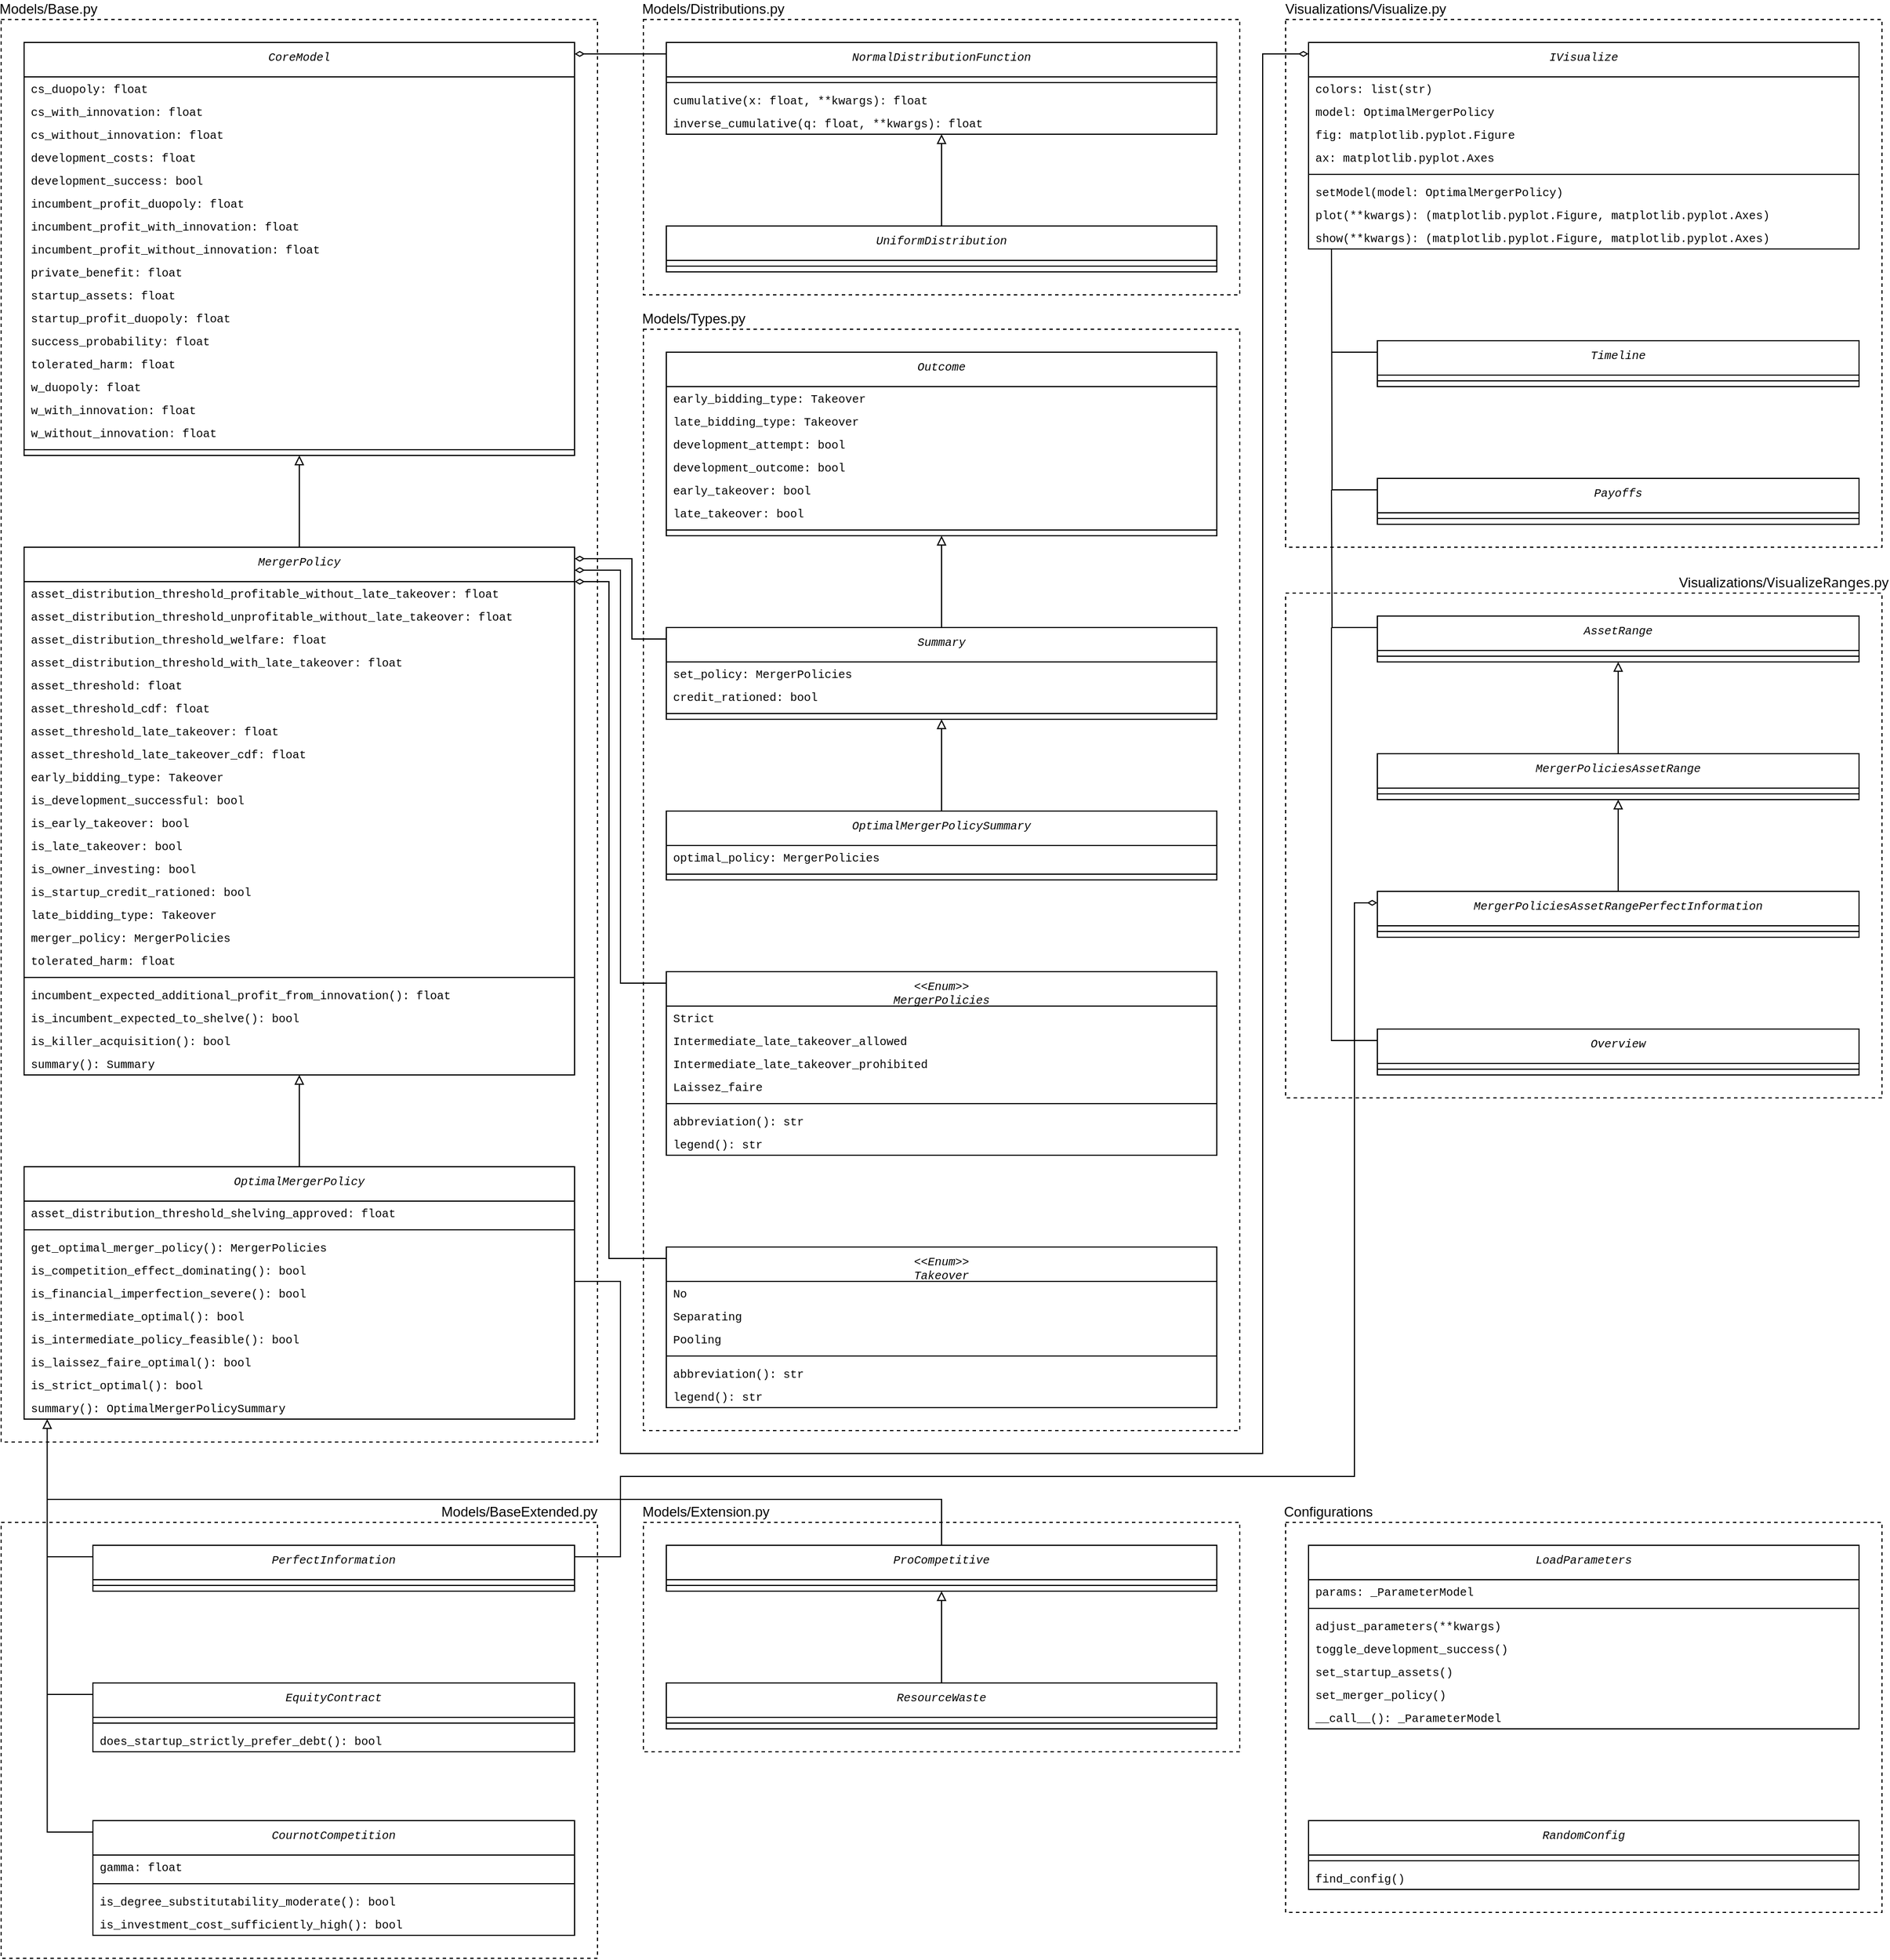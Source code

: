 <mxfile version="19.0.3" type="device"><diagram id="C5RBs43oDa-KdzZeNtuy" name="Page-1"><mxGraphModel dx="199" dy="120" grid="1" gridSize="10" guides="1" tooltips="1" connect="1" arrows="1" fold="1" page="1" pageScale="1" pageWidth="827" pageHeight="1169" math="0" shadow="0"><root><mxCell id="WIyWlLk6GJQsqaUBKTNV-0"/><mxCell id="WIyWlLk6GJQsqaUBKTNV-1" parent="WIyWlLk6GJQsqaUBKTNV-0"/><mxCell id="98" value="Models/BaseExtended.py" style="rounded=0;whiteSpace=wrap;html=1;fillColor=none;dashed=1;labelPosition=left;verticalLabelPosition=top;align=right;verticalAlign=bottom;spacingLeft=0;spacingRight=-522;" parent="WIyWlLk6GJQsqaUBKTNV-1" vertex="1"><mxGeometry x="60" y="1410" width="520" height="380" as="geometry"/></mxCell><mxCell id="99" value="Models/Types.py" style="rounded=0;whiteSpace=wrap;html=1;fillColor=none;dashed=1;labelPosition=left;verticalLabelPosition=top;align=right;verticalAlign=bottom;spacingLeft=0;spacingRight=-91;" parent="WIyWlLk6GJQsqaUBKTNV-1" vertex="1"><mxGeometry x="620" y="370" width="520" height="960" as="geometry"/></mxCell><mxCell id="T2H4FNFeN9SNzQCAsRRk-147" value="&lt;span style=&quot;text-align: right;&quot;&gt;Visualizations/&lt;/span&gt;&lt;span style=&quot;background-color: rgb(255, 255, 255); color: rgb(8, 8, 8); font-family: &amp;quot;Segoe UI&amp;quot;;&quot;&gt;VisualizeRanges&lt;/span&gt;.py" style="rounded=0;whiteSpace=wrap;html=1;fillColor=none;dashed=1;labelPosition=right;verticalLabelPosition=top;align=left;verticalAlign=bottom;spacingLeft=-179;spacingRight=0;" parent="WIyWlLk6GJQsqaUBKTNV-1" vertex="1"><mxGeometry x="1180" y="600" width="520" height="440" as="geometry"/></mxCell><mxCell id="100" value="Visualizations/Visualize.py" style="rounded=0;whiteSpace=wrap;html=1;fillColor=none;dashed=1;labelPosition=left;verticalLabelPosition=top;align=right;verticalAlign=bottom;spacingLeft=0;spacingRight=-142;" parent="WIyWlLk6GJQsqaUBKTNV-1" vertex="1"><mxGeometry x="1180" y="100" width="520" height="460" as="geometry"/></mxCell><mxCell id="T2H4FNFeN9SNzQCAsRRk-172" value="Models/Distributions.py" style="rounded=0;whiteSpace=wrap;html=1;fillColor=none;dashed=1;labelPosition=left;verticalLabelPosition=top;align=right;verticalAlign=bottom;spacingLeft=0;spacingRight=-125;" parent="WIyWlLk6GJQsqaUBKTNV-1" vertex="1"><mxGeometry x="620" y="100" width="520" height="240" as="geometry"/></mxCell><mxCell id="97" value="Models/Base.py" style="rounded=0;whiteSpace=wrap;html=1;fillColor=none;dashed=1;labelPosition=left;verticalLabelPosition=top;align=right;verticalAlign=bottom;spacingLeft=0;spacingRight=-86;" parent="WIyWlLk6GJQsqaUBKTNV-1" vertex="1"><mxGeometry x="60" y="100" width="520" height="1240" as="geometry"/></mxCell><mxCell id="zkfFHV4jXpPFQw0GAbJ--0" value="CoreModel" style="swimlane;fontStyle=2;align=center;verticalAlign=top;childLayout=stackLayout;horizontal=1;startSize=30;horizontalStack=0;resizeParent=1;resizeLast=0;collapsible=1;marginBottom=0;rounded=0;shadow=0;strokeWidth=1;fontFamily=Courier New;fontSize=10;" parent="WIyWlLk6GJQsqaUBKTNV-1" vertex="1"><mxGeometry x="80" y="120" width="480" height="360" as="geometry"><mxRectangle x="230" y="140" width="160" height="26" as="alternateBounds"/></mxGeometry></mxCell><mxCell id="2sFI9Li3K3q5MDXTztL8-12" value="cs_duopoly: float" style="text;align=left;verticalAlign=middle;spacingLeft=4;spacingRight=4;overflow=hidden;rotatable=0;points=[[0,0.5],[1,0.5]];portConstraint=eastwest;rounded=0;shadow=0;html=0;fontFamily=Courier New;fontSize=10;" parent="zkfFHV4jXpPFQw0GAbJ--0" vertex="1"><mxGeometry y="30" width="480" height="20" as="geometry"/></mxCell><mxCell id="2sFI9Li3K3q5MDXTztL8-2" value="cs_with_innovation: float" style="text;align=left;verticalAlign=middle;spacingLeft=4;spacingRight=4;overflow=hidden;rotatable=0;points=[[0,0.5],[1,0.5]];portConstraint=eastwest;rounded=0;shadow=0;html=0;fontFamily=Courier New;fontSize=10;" parent="zkfFHV4jXpPFQw0GAbJ--0" vertex="1"><mxGeometry y="50" width="480" height="20" as="geometry"/></mxCell><mxCell id="2sFI9Li3K3q5MDXTztL8-9" value="cs_without_innovation: float" style="text;align=left;verticalAlign=middle;spacingLeft=4;spacingRight=4;overflow=hidden;rotatable=0;points=[[0,0.5],[1,0.5]];portConstraint=eastwest;rounded=0;shadow=0;html=0;fontFamily=Courier New;fontSize=10;" parent="zkfFHV4jXpPFQw0GAbJ--0" vertex="1"><mxGeometry y="70" width="480" height="20" as="geometry"/></mxCell><mxCell id="zkfFHV4jXpPFQw0GAbJ--2" value="development_costs: float" style="text;align=left;verticalAlign=middle;spacingLeft=4;spacingRight=4;overflow=hidden;rotatable=0;points=[[0,0.5],[1,0.5]];portConstraint=eastwest;rounded=0;shadow=0;html=0;fontFamily=Courier New;fontSize=10;" parent="zkfFHV4jXpPFQw0GAbJ--0" vertex="1"><mxGeometry y="90" width="480" height="20" as="geometry"/></mxCell><mxCell id="2sFI9Li3K3q5MDXTztL8-6" value="development_success: bool" style="text;align=left;verticalAlign=middle;spacingLeft=4;spacingRight=4;overflow=hidden;rotatable=0;points=[[0,0.5],[1,0.5]];portConstraint=eastwest;rounded=0;shadow=0;html=0;fontFamily=Courier New;fontSize=10;" parent="zkfFHV4jXpPFQw0GAbJ--0" vertex="1"><mxGeometry y="110" width="480" height="20" as="geometry"/></mxCell><mxCell id="2sFI9Li3K3q5MDXTztL8-11" value="incumbent_profit_duopoly: float" style="text;align=left;verticalAlign=middle;spacingLeft=4;spacingRight=4;overflow=hidden;rotatable=0;points=[[0,0.5],[1,0.5]];portConstraint=eastwest;rounded=0;shadow=0;html=0;fontFamily=Courier New;fontSize=10;" parent="zkfFHV4jXpPFQw0GAbJ--0" vertex="1"><mxGeometry y="130" width="480" height="20" as="geometry"/></mxCell><mxCell id="2sFI9Li3K3q5MDXTztL8-3" value="incumbent_profit_with_innovation: float" style="text;align=left;verticalAlign=middle;spacingLeft=4;spacingRight=4;overflow=hidden;rotatable=0;points=[[0,0.5],[1,0.5]];portConstraint=eastwest;rounded=0;shadow=0;html=0;fontFamily=Courier New;fontSize=10;" parent="zkfFHV4jXpPFQw0GAbJ--0" vertex="1"><mxGeometry y="150" width="480" height="20" as="geometry"/></mxCell><mxCell id="2sFI9Li3K3q5MDXTztL8-8" value="incumbent_profit_without_innovation: float" style="text;align=left;verticalAlign=middle;spacingLeft=4;spacingRight=4;overflow=hidden;rotatable=0;points=[[0,0.5],[1,0.5]];portConstraint=eastwest;rounded=0;shadow=0;html=0;fontFamily=Courier New;fontSize=10;" parent="zkfFHV4jXpPFQw0GAbJ--0" vertex="1"><mxGeometry y="170" width="480" height="20" as="geometry"/></mxCell><mxCell id="2sFI9Li3K3q5MDXTztL8-4" value="private_benefit: float" style="text;align=left;verticalAlign=middle;spacingLeft=4;spacingRight=4;overflow=hidden;rotatable=0;points=[[0,0.5],[1,0.5]];portConstraint=eastwest;rounded=0;shadow=0;html=0;fontFamily=Courier New;fontSize=10;" parent="zkfFHV4jXpPFQw0GAbJ--0" vertex="1"><mxGeometry y="190" width="480" height="20" as="geometry"/></mxCell><mxCell id="zkfFHV4jXpPFQw0GAbJ--3" value="startup_assets: float" style="text;align=left;verticalAlign=middle;spacingLeft=4;spacingRight=4;overflow=hidden;rotatable=0;points=[[0,0.5],[1,0.5]];portConstraint=eastwest;rounded=0;shadow=0;html=0;fontFamily=Courier New;fontSize=10;" parent="zkfFHV4jXpPFQw0GAbJ--0" vertex="1"><mxGeometry y="210" width="480" height="20" as="geometry"/></mxCell><mxCell id="2sFI9Li3K3q5MDXTztL8-14" value="startup_profit_duopoly: float" style="text;align=left;verticalAlign=middle;spacingLeft=4;spacingRight=4;overflow=hidden;rotatable=0;points=[[0,0.5],[1,0.5]];portConstraint=eastwest;rounded=0;shadow=0;html=0;fontFamily=Courier New;fontSize=10;" parent="zkfFHV4jXpPFQw0GAbJ--0" vertex="1"><mxGeometry y="230" width="480" height="20" as="geometry"/></mxCell><mxCell id="2sFI9Li3K3q5MDXTztL8-7" value="success_probability: float" style="text;align=left;verticalAlign=middle;spacingLeft=4;spacingRight=4;overflow=hidden;rotatable=0;points=[[0,0.5],[1,0.5]];portConstraint=eastwest;rounded=0;shadow=0;html=0;fontFamily=Courier New;fontSize=10;" parent="zkfFHV4jXpPFQw0GAbJ--0" vertex="1"><mxGeometry y="250" width="480" height="20" as="geometry"/></mxCell><mxCell id="zkfFHV4jXpPFQw0GAbJ--1" value="tolerated_harm: float" style="text;align=left;verticalAlign=middle;spacingLeft=4;spacingRight=4;overflow=hidden;rotatable=0;points=[[0,0.5],[1,0.5]];portConstraint=eastwest;fontFamily=Courier New;fontSize=10;" parent="zkfFHV4jXpPFQw0GAbJ--0" vertex="1"><mxGeometry y="270" width="480" height="20" as="geometry"/></mxCell><mxCell id="2sFI9Li3K3q5MDXTztL8-13" value="w_duopoly: float" style="text;align=left;verticalAlign=middle;spacingLeft=4;spacingRight=4;overflow=hidden;rotatable=0;points=[[0,0.5],[1,0.5]];portConstraint=eastwest;rounded=0;shadow=0;html=0;fontFamily=Courier New;fontSize=10;" parent="zkfFHV4jXpPFQw0GAbJ--0" vertex="1"><mxGeometry y="290" width="480" height="20" as="geometry"/></mxCell><mxCell id="2sFI9Li3K3q5MDXTztL8-1" value="w_with_innovation: float" style="text;align=left;verticalAlign=middle;spacingLeft=4;spacingRight=4;overflow=hidden;rotatable=0;points=[[0,0.5],[1,0.5]];portConstraint=eastwest;rounded=0;shadow=0;html=0;fontFamily=Courier New;fontSize=10;" parent="zkfFHV4jXpPFQw0GAbJ--0" vertex="1"><mxGeometry y="310" width="480" height="20" as="geometry"/></mxCell><mxCell id="2sFI9Li3K3q5MDXTztL8-10" value="w_without_innovation: float" style="text;align=left;verticalAlign=middle;spacingLeft=4;spacingRight=4;overflow=hidden;rotatable=0;points=[[0,0.5],[1,0.5]];portConstraint=eastwest;rounded=0;shadow=0;html=0;fontFamily=Courier New;fontSize=10;" parent="zkfFHV4jXpPFQw0GAbJ--0" vertex="1"><mxGeometry y="330" width="480" height="20" as="geometry"/></mxCell><mxCell id="zkfFHV4jXpPFQw0GAbJ--4" value="" style="line;html=1;strokeWidth=1;align=left;verticalAlign=middle;spacingTop=-1;spacingLeft=3;spacingRight=3;rotatable=0;labelPosition=right;points=[];portConstraint=eastwest;fontFamily=Courier New;fontSize=10;" parent="zkfFHV4jXpPFQw0GAbJ--0" vertex="1"><mxGeometry y="350" width="480" height="10" as="geometry"/></mxCell><mxCell id="2sFI9Li3K3q5MDXTztL8-33" style="edgeStyle=orthogonalEdgeStyle;rounded=0;orthogonalLoop=1;jettySize=auto;html=1;exitX=0.5;exitY=0;exitDx=0;exitDy=0;entryX=0.5;entryY=1;entryDx=0;entryDy=0;endArrow=block;endFill=0;fontFamily=Courier New;fontSize=10;" parent="WIyWlLk6GJQsqaUBKTNV-1" source="2sFI9Li3K3q5MDXTztL8-15" target="zkfFHV4jXpPFQw0GAbJ--0" edge="1"><mxGeometry relative="1" as="geometry"/></mxCell><mxCell id="2sFI9Li3K3q5MDXTztL8-15" value="MergerPolicy" style="swimlane;fontStyle=2;align=center;verticalAlign=top;childLayout=stackLayout;horizontal=1;startSize=30;horizontalStack=0;resizeParent=1;resizeLast=0;collapsible=1;marginBottom=0;rounded=0;shadow=0;strokeWidth=1;fontFamily=Courier New;fontSize=10;" parent="WIyWlLk6GJQsqaUBKTNV-1" vertex="1"><mxGeometry x="80" y="560" width="480" height="460" as="geometry"><mxRectangle x="230" y="140" width="160" height="26" as="alternateBounds"/></mxGeometry></mxCell><mxCell id="2sFI9Li3K3q5MDXTztL8-16" value="asset_distribution_threshold_profitable_without_late_takeover: float" style="text;align=left;verticalAlign=middle;spacingLeft=4;spacingRight=4;overflow=hidden;rotatable=0;points=[[0,0.5],[1,0.5]];portConstraint=eastwest;rounded=0;shadow=0;html=0;fontFamily=Courier New;fontSize=10;" parent="2sFI9Li3K3q5MDXTztL8-15" vertex="1"><mxGeometry y="30" width="480" height="20" as="geometry"/></mxCell><mxCell id="2sFI9Li3K3q5MDXTztL8-17" value="asset_distribution_threshold_unprofitable_without_late_takeover: float" style="text;align=left;verticalAlign=middle;spacingLeft=4;spacingRight=4;overflow=hidden;rotatable=0;points=[[0,0.5],[1,0.5]];portConstraint=eastwest;rounded=0;shadow=0;html=0;fontFamily=Courier New;fontSize=10;" parent="2sFI9Li3K3q5MDXTztL8-15" vertex="1"><mxGeometry y="50" width="480" height="20" as="geometry"/></mxCell><mxCell id="2sFI9Li3K3q5MDXTztL8-18" value="asset_distribution_threshold_welfare: float" style="text;align=left;verticalAlign=middle;spacingLeft=4;spacingRight=4;overflow=hidden;rotatable=0;points=[[0,0.5],[1,0.5]];portConstraint=eastwest;rounded=0;shadow=0;html=0;fontFamily=Courier New;fontSize=10;" parent="2sFI9Li3K3q5MDXTztL8-15" vertex="1"><mxGeometry y="70" width="480" height="20" as="geometry"/></mxCell><mxCell id="2sFI9Li3K3q5MDXTztL8-19" value="asset_distribution_threshold_with_late_takeover: float" style="text;align=left;verticalAlign=middle;spacingLeft=4;spacingRight=4;overflow=hidden;rotatable=0;points=[[0,0.5],[1,0.5]];portConstraint=eastwest;rounded=0;shadow=0;html=0;fontFamily=Courier New;fontSize=10;" parent="2sFI9Li3K3q5MDXTztL8-15" vertex="1"><mxGeometry y="90" width="480" height="20" as="geometry"/></mxCell><mxCell id="2sFI9Li3K3q5MDXTztL8-20" value="asset_threshold: float" style="text;align=left;verticalAlign=middle;spacingLeft=4;spacingRight=4;overflow=hidden;rotatable=0;points=[[0,0.5],[1,0.5]];portConstraint=eastwest;rounded=0;shadow=0;html=0;fontFamily=Courier New;fontSize=10;" parent="2sFI9Li3K3q5MDXTztL8-15" vertex="1"><mxGeometry y="110" width="480" height="20" as="geometry"/></mxCell><mxCell id="2sFI9Li3K3q5MDXTztL8-21" value="asset_threshold_cdf: float" style="text;align=left;verticalAlign=middle;spacingLeft=4;spacingRight=4;overflow=hidden;rotatable=0;points=[[0,0.5],[1,0.5]];portConstraint=eastwest;rounded=0;shadow=0;html=0;fontFamily=Courier New;fontSize=10;" parent="2sFI9Li3K3q5MDXTztL8-15" vertex="1"><mxGeometry y="130" width="480" height="20" as="geometry"/></mxCell><mxCell id="2sFI9Li3K3q5MDXTztL8-22" value="asset_threshold_late_takeover: float" style="text;align=left;verticalAlign=middle;spacingLeft=4;spacingRight=4;overflow=hidden;rotatable=0;points=[[0,0.5],[1,0.5]];portConstraint=eastwest;rounded=0;shadow=0;html=0;fontFamily=Courier New;fontSize=10;" parent="2sFI9Li3K3q5MDXTztL8-15" vertex="1"><mxGeometry y="150" width="480" height="20" as="geometry"/></mxCell><mxCell id="2sFI9Li3K3q5MDXTztL8-23" value="asset_threshold_late_takeover_cdf: float" style="text;align=left;verticalAlign=middle;spacingLeft=4;spacingRight=4;overflow=hidden;rotatable=0;points=[[0,0.5],[1,0.5]];portConstraint=eastwest;rounded=0;shadow=0;html=0;fontFamily=Courier New;fontSize=10;" parent="2sFI9Li3K3q5MDXTztL8-15" vertex="1"><mxGeometry y="170" width="480" height="20" as="geometry"/></mxCell><mxCell id="2sFI9Li3K3q5MDXTztL8-24" value="early_bidding_type: Takeover" style="text;align=left;verticalAlign=middle;spacingLeft=4;spacingRight=4;overflow=hidden;rotatable=0;points=[[0,0.5],[1,0.5]];portConstraint=eastwest;rounded=0;shadow=0;html=0;fontFamily=Courier New;fontSize=10;" parent="2sFI9Li3K3q5MDXTztL8-15" vertex="1"><mxGeometry y="190" width="480" height="20" as="geometry"/></mxCell><mxCell id="2sFI9Li3K3q5MDXTztL8-25" value="is_development_successful: bool" style="text;align=left;verticalAlign=middle;spacingLeft=4;spacingRight=4;overflow=hidden;rotatable=0;points=[[0,0.5],[1,0.5]];portConstraint=eastwest;rounded=0;shadow=0;html=0;fontFamily=Courier New;fontSize=10;" parent="2sFI9Li3K3q5MDXTztL8-15" vertex="1"><mxGeometry y="210" width="480" height="20" as="geometry"/></mxCell><mxCell id="2sFI9Li3K3q5MDXTztL8-26" value="is_early_takeover: bool" style="text;align=left;verticalAlign=middle;spacingLeft=4;spacingRight=4;overflow=hidden;rotatable=0;points=[[0,0.5],[1,0.5]];portConstraint=eastwest;rounded=0;shadow=0;html=0;fontFamily=Courier New;fontSize=10;" parent="2sFI9Li3K3q5MDXTztL8-15" vertex="1"><mxGeometry y="230" width="480" height="20" as="geometry"/></mxCell><mxCell id="2sFI9Li3K3q5MDXTztL8-27" value="is_late_takeover: bool" style="text;align=left;verticalAlign=middle;spacingLeft=4;spacingRight=4;overflow=hidden;rotatable=0;points=[[0,0.5],[1,0.5]];portConstraint=eastwest;rounded=0;shadow=0;html=0;fontFamily=Courier New;fontSize=10;" parent="2sFI9Li3K3q5MDXTztL8-15" vertex="1"><mxGeometry y="250" width="480" height="20" as="geometry"/></mxCell><mxCell id="2sFI9Li3K3q5MDXTztL8-28" value="is_owner_investing: bool" style="text;align=left;verticalAlign=middle;spacingLeft=4;spacingRight=4;overflow=hidden;rotatable=0;points=[[0,0.5],[1,0.5]];portConstraint=eastwest;fontFamily=Courier New;fontSize=10;" parent="2sFI9Li3K3q5MDXTztL8-15" vertex="1"><mxGeometry y="270" width="480" height="20" as="geometry"/></mxCell><mxCell id="2sFI9Li3K3q5MDXTztL8-29" value="is_startup_credit_rationed: bool" style="text;align=left;verticalAlign=middle;spacingLeft=4;spacingRight=4;overflow=hidden;rotatable=0;points=[[0,0.5],[1,0.5]];portConstraint=eastwest;rounded=0;shadow=0;html=0;fontFamily=Courier New;fontSize=10;" parent="2sFI9Li3K3q5MDXTztL8-15" vertex="1"><mxGeometry y="290" width="480" height="20" as="geometry"/></mxCell><mxCell id="2sFI9Li3K3q5MDXTztL8-30" value="late_bidding_type: Takeover" style="text;align=left;verticalAlign=middle;spacingLeft=4;spacingRight=4;overflow=hidden;rotatable=0;points=[[0,0.5],[1,0.5]];portConstraint=eastwest;rounded=0;shadow=0;html=0;fontFamily=Courier New;fontSize=10;" parent="2sFI9Li3K3q5MDXTztL8-15" vertex="1"><mxGeometry y="310" width="480" height="20" as="geometry"/></mxCell><mxCell id="2sFI9Li3K3q5MDXTztL8-31" value="merger_policy: MergerPolicies" style="text;align=left;verticalAlign=middle;spacingLeft=4;spacingRight=4;overflow=hidden;rotatable=0;points=[[0,0.5],[1,0.5]];portConstraint=eastwest;rounded=0;shadow=0;html=0;fontFamily=Courier New;fontSize=10;" parent="2sFI9Li3K3q5MDXTztL8-15" vertex="1"><mxGeometry y="330" width="480" height="20" as="geometry"/></mxCell><mxCell id="T2H4FNFeN9SNzQCAsRRk-100" value="tolerated_harm: float" style="text;align=left;verticalAlign=middle;spacingLeft=4;spacingRight=4;overflow=hidden;rotatable=0;points=[[0,0.5],[1,0.5]];portConstraint=eastwest;rounded=0;shadow=0;html=0;fontFamily=Courier New;fontSize=10;" parent="2sFI9Li3K3q5MDXTztL8-15" vertex="1"><mxGeometry y="350" width="480" height="20" as="geometry"/></mxCell><mxCell id="2sFI9Li3K3q5MDXTztL8-32" value="" style="line;html=1;strokeWidth=1;align=left;verticalAlign=middle;spacingTop=-1;spacingLeft=3;spacingRight=3;rotatable=0;labelPosition=right;points=[];portConstraint=eastwest;fontFamily=Courier New;fontSize=10;" parent="2sFI9Li3K3q5MDXTztL8-15" vertex="1"><mxGeometry y="370" width="480" height="10" as="geometry"/></mxCell><mxCell id="2sFI9Li3K3q5MDXTztL8-34" value="incumbent_expected_additional_profit_from_innovation(): float" style="text;align=left;verticalAlign=middle;spacingLeft=4;spacingRight=4;overflow=hidden;rotatable=0;points=[[0,0.5],[1,0.5]];portConstraint=eastwest;rounded=0;shadow=0;html=0;fontFamily=Courier New;fontSize=10;" parent="2sFI9Li3K3q5MDXTztL8-15" vertex="1"><mxGeometry y="380" width="480" height="20" as="geometry"/></mxCell><mxCell id="2sFI9Li3K3q5MDXTztL8-35" value="is_incumbent_expected_to_shelve(): bool" style="text;align=left;verticalAlign=middle;spacingLeft=4;spacingRight=4;overflow=hidden;rotatable=0;points=[[0,0.5],[1,0.5]];portConstraint=eastwest;rounded=0;shadow=0;html=0;fontFamily=Courier New;fontSize=10;" parent="2sFI9Li3K3q5MDXTztL8-15" vertex="1"><mxGeometry y="400" width="480" height="20" as="geometry"/></mxCell><mxCell id="T2H4FNFeN9SNzQCAsRRk-101" value="is_killer_acquisition(): bool" style="text;align=left;verticalAlign=middle;spacingLeft=4;spacingRight=4;overflow=hidden;rotatable=0;points=[[0,0.5],[1,0.5]];portConstraint=eastwest;rounded=0;shadow=0;html=0;fontFamily=Courier New;fontSize=10;" parent="2sFI9Li3K3q5MDXTztL8-15" vertex="1"><mxGeometry y="420" width="480" height="20" as="geometry"/></mxCell><mxCell id="2sFI9Li3K3q5MDXTztL8-36" value="summary(): Summary" style="text;align=left;verticalAlign=middle;spacingLeft=4;spacingRight=4;overflow=hidden;rotatable=0;points=[[0,0.5],[1,0.5]];portConstraint=eastwest;rounded=0;shadow=0;html=0;fontFamily=Courier New;fontSize=10;" parent="2sFI9Li3K3q5MDXTztL8-15" vertex="1"><mxGeometry y="440" width="480" height="20" as="geometry"/></mxCell><mxCell id="2sFI9Li3K3q5MDXTztL8-58" style="edgeStyle=orthogonalEdgeStyle;rounded=0;orthogonalLoop=1;jettySize=auto;html=1;exitX=0.5;exitY=0;exitDx=0;exitDy=0;entryX=0.5;entryY=1;entryDx=0;entryDy=0;entryPerimeter=0;fontFamily=Courier New;fontSize=10;endArrow=block;endFill=0;" parent="WIyWlLk6GJQsqaUBKTNV-1" source="2sFI9Li3K3q5MDXTztL8-37" target="2sFI9Li3K3q5MDXTztL8-36" edge="1"><mxGeometry relative="1" as="geometry"/></mxCell><mxCell id="2sFI9Li3K3q5MDXTztL8-37" value="OptimalMergerPolicy" style="swimlane;fontStyle=2;align=center;verticalAlign=top;childLayout=stackLayout;horizontal=1;startSize=30;horizontalStack=0;resizeParent=1;resizeLast=0;collapsible=1;marginBottom=0;rounded=0;shadow=0;strokeWidth=1;fontFamily=Courier New;fontSize=10;" parent="WIyWlLk6GJQsqaUBKTNV-1" vertex="1"><mxGeometry x="80" y="1100" width="480" height="220" as="geometry"><mxRectangle x="230" y="140" width="160" height="26" as="alternateBounds"/></mxGeometry></mxCell><mxCell id="2sFI9Li3K3q5MDXTztL8-38" value="asset_distribution_threshold_shelving_approved: float" style="text;align=left;verticalAlign=middle;spacingLeft=4;spacingRight=4;overflow=hidden;rotatable=0;points=[[0,0.5],[1,0.5]];portConstraint=eastwest;rounded=0;shadow=0;html=0;fontFamily=Courier New;fontSize=10;" parent="2sFI9Li3K3q5MDXTztL8-37" vertex="1"><mxGeometry y="30" width="480" height="20" as="geometry"/></mxCell><mxCell id="2sFI9Li3K3q5MDXTztL8-54" value="" style="line;html=1;strokeWidth=1;align=left;verticalAlign=middle;spacingTop=-1;spacingLeft=3;spacingRight=3;rotatable=0;labelPosition=right;points=[];portConstraint=eastwest;fontFamily=Courier New;fontSize=10;" parent="2sFI9Li3K3q5MDXTztL8-37" vertex="1"><mxGeometry y="50" width="480" height="10" as="geometry"/></mxCell><mxCell id="2sFI9Li3K3q5MDXTztL8-55" value="get_optimal_merger_policy(): MergerPolicies" style="text;align=left;verticalAlign=middle;spacingLeft=4;spacingRight=4;overflow=hidden;rotatable=0;points=[[0,0.5],[1,0.5]];portConstraint=eastwest;rounded=0;shadow=0;html=0;fontFamily=Courier New;fontSize=10;" parent="2sFI9Li3K3q5MDXTztL8-37" vertex="1"><mxGeometry y="60" width="480" height="20" as="geometry"/></mxCell><mxCell id="2sFI9Li3K3q5MDXTztL8-63" value="is_competition_effect_dominating(): bool" style="text;align=left;verticalAlign=middle;spacingLeft=4;spacingRight=4;overflow=hidden;rotatable=0;points=[[0,0.5],[1,0.5]];portConstraint=eastwest;rounded=0;shadow=0;html=0;fontFamily=Courier New;fontSize=10;" parent="2sFI9Li3K3q5MDXTztL8-37" vertex="1"><mxGeometry y="80" width="480" height="20" as="geometry"/></mxCell><mxCell id="2sFI9Li3K3q5MDXTztL8-61" value="is_financial_imperfection_severe(): bool" style="text;align=left;verticalAlign=middle;spacingLeft=4;spacingRight=4;overflow=hidden;rotatable=0;points=[[0,0.5],[1,0.5]];portConstraint=eastwest;rounded=0;shadow=0;html=0;fontFamily=Courier New;fontSize=10;" parent="2sFI9Li3K3q5MDXTztL8-37" vertex="1"><mxGeometry y="100" width="480" height="20" as="geometry"/></mxCell><mxCell id="2sFI9Li3K3q5MDXTztL8-60" value="is_intermediate_optimal(): bool" style="text;align=left;verticalAlign=middle;spacingLeft=4;spacingRight=4;overflow=hidden;rotatable=0;points=[[0,0.5],[1,0.5]];portConstraint=eastwest;rounded=0;shadow=0;html=0;fontFamily=Courier New;fontSize=10;" parent="2sFI9Li3K3q5MDXTztL8-37" vertex="1"><mxGeometry y="120" width="480" height="20" as="geometry"/></mxCell><mxCell id="2sFI9Li3K3q5MDXTztL8-56" value="is_intermediate_policy_feasible(): bool" style="text;align=left;verticalAlign=middle;spacingLeft=4;spacingRight=4;overflow=hidden;rotatable=0;points=[[0,0.5],[1,0.5]];portConstraint=eastwest;rounded=0;shadow=0;html=0;fontFamily=Courier New;fontSize=10;" parent="2sFI9Li3K3q5MDXTztL8-37" vertex="1"><mxGeometry y="140" width="480" height="20" as="geometry"/></mxCell><mxCell id="2sFI9Li3K3q5MDXTztL8-65" value="is_laissez_faire_optimal(): bool" style="text;align=left;verticalAlign=middle;spacingLeft=4;spacingRight=4;overflow=hidden;rotatable=0;points=[[0,0.5],[1,0.5]];portConstraint=eastwest;rounded=0;shadow=0;html=0;fontFamily=Courier New;fontSize=10;" parent="2sFI9Li3K3q5MDXTztL8-37" vertex="1"><mxGeometry y="160" width="480" height="20" as="geometry"/></mxCell><mxCell id="T2H4FNFeN9SNzQCAsRRk-104" value="is_strict_optimal(): bool" style="text;align=left;verticalAlign=middle;spacingLeft=4;spacingRight=4;overflow=hidden;rotatable=0;points=[[0,0.5],[1,0.5]];portConstraint=eastwest;rounded=0;shadow=0;html=0;fontFamily=Courier New;fontSize=10;" parent="2sFI9Li3K3q5MDXTztL8-37" vertex="1"><mxGeometry y="180" width="480" height="20" as="geometry"/></mxCell><mxCell id="T2H4FNFeN9SNzQCAsRRk-105" value="summary(): OptimalMergerPolicySummary" style="text;align=left;verticalAlign=middle;spacingLeft=4;spacingRight=4;overflow=hidden;rotatable=0;points=[[0,0.5],[1,0.5]];portConstraint=eastwest;rounded=0;shadow=0;html=0;fontFamily=Courier New;fontSize=10;" parent="2sFI9Li3K3q5MDXTztL8-37" vertex="1"><mxGeometry y="200" width="480" height="20" as="geometry"/></mxCell><mxCell id="11" style="edgeStyle=orthogonalEdgeStyle;rounded=0;orthogonalLoop=1;jettySize=auto;html=1;endArrow=block;endFill=0;entryX=0.042;entryY=1;entryDx=0;entryDy=0;entryPerimeter=0;exitX=0;exitY=0.5;exitDx=0;exitDy=0;" parent="WIyWlLk6GJQsqaUBKTNV-1" source="T2H4FNFeN9SNzQCAsRRk-106" target="T2H4FNFeN9SNzQCAsRRk-105" edge="1"><mxGeometry relative="1" as="geometry"><mxPoint x="100" y="1400" as="targetPoint"/><mxPoint x="260" y="1690" as="sourcePoint"/><Array as="points"><mxPoint x="100" y="1680"/></Array></mxGeometry></mxCell><mxCell id="0" value="CournotCompetition" style="swimlane;fontStyle=2;align=center;verticalAlign=top;childLayout=stackLayout;horizontal=1;startSize=30;horizontalStack=0;resizeParent=1;resizeLast=0;collapsible=1;marginBottom=0;rounded=0;shadow=0;strokeWidth=1;fontFamily=Courier New;fontSize=10;" parent="WIyWlLk6GJQsqaUBKTNV-1" vertex="1"><mxGeometry x="140" y="1670" width="420" height="100" as="geometry"><mxRectangle x="230" y="140" width="160" height="26" as="alternateBounds"/></mxGeometry></mxCell><mxCell id="T2H4FNFeN9SNzQCAsRRk-106" value="gamma: float" style="text;align=left;verticalAlign=middle;spacingLeft=4;spacingRight=4;overflow=hidden;rotatable=0;points=[[0,0.5],[1,0.5]];portConstraint=eastwest;rounded=0;shadow=0;html=0;fontFamily=Courier New;fontSize=10;" parent="0" vertex="1"><mxGeometry y="30" width="420" height="20" as="geometry"/></mxCell><mxCell id="2" value="" style="line;html=1;strokeWidth=1;align=left;verticalAlign=middle;spacingTop=-1;spacingLeft=3;spacingRight=3;rotatable=0;labelPosition=right;points=[];portConstraint=eastwest;fontFamily=Courier New;fontSize=10;" parent="0" vertex="1"><mxGeometry y="50" width="420" height="10" as="geometry"/></mxCell><mxCell id="T2H4FNFeN9SNzQCAsRRk-107" value="is_degree_substitutability_moderate(): bool" style="text;align=left;verticalAlign=middle;spacingLeft=4;spacingRight=4;overflow=hidden;rotatable=0;points=[[0,0.5],[1,0.5]];portConstraint=eastwest;rounded=0;shadow=0;html=0;fontFamily=Courier New;fontSize=10;" parent="0" vertex="1"><mxGeometry y="60" width="420" height="20" as="geometry"/></mxCell><mxCell id="T2H4FNFeN9SNzQCAsRRk-108" value="is_investment_cost_sufficiently_high(): bool" style="text;align=left;verticalAlign=middle;spacingLeft=4;spacingRight=4;overflow=hidden;rotatable=0;points=[[0,0.5],[1,0.5]];portConstraint=eastwest;rounded=0;shadow=0;html=0;fontFamily=Courier New;fontSize=10;" parent="0" vertex="1"><mxGeometry y="80" width="420" height="20" as="geometry"/></mxCell><mxCell id="ZdrkfKQAw4NwYIvs16_U-101" style="edgeStyle=orthogonalEdgeStyle;rounded=0;orthogonalLoop=1;jettySize=auto;html=1;exitX=1;exitY=0.25;exitDx=0;exitDy=0;endArrow=diamondThin;endFill=0;entryX=0;entryY=0.25;entryDx=0;entryDy=0;" parent="WIyWlLk6GJQsqaUBKTNV-1" source="9" target="T2H4FNFeN9SNzQCAsRRk-137" edge="1"><mxGeometry relative="1" as="geometry"><mxPoint x="1840" y="870" as="targetPoint"/><Array as="points"><mxPoint x="600" y="1440"/><mxPoint x="600" y="1370"/><mxPoint x="1240" y="1370"/><mxPoint x="1240" y="870"/></Array></mxGeometry></mxCell><mxCell id="9" value="PerfectInformation" style="swimlane;fontStyle=2;align=center;verticalAlign=top;childLayout=stackLayout;horizontal=1;startSize=30;horizontalStack=0;resizeParent=1;resizeLast=0;collapsible=1;marginBottom=0;rounded=0;shadow=0;strokeWidth=1;fontFamily=Courier New;fontSize=10;" parent="WIyWlLk6GJQsqaUBKTNV-1" vertex="1"><mxGeometry x="140" y="1430" width="420" height="40" as="geometry"><mxRectangle x="230" y="140" width="160" height="26" as="alternateBounds"/></mxGeometry></mxCell><mxCell id="10" value="" style="line;html=1;strokeWidth=1;align=left;verticalAlign=middle;spacingTop=-1;spacingLeft=3;spacingRight=3;rotatable=0;labelPosition=right;points=[];portConstraint=eastwest;fontFamily=Courier New;fontSize=10;" parent="9" vertex="1"><mxGeometry y="30" width="420" height="10" as="geometry"/></mxCell><mxCell id="15" value="IVisualize" style="swimlane;fontStyle=2;align=center;verticalAlign=top;childLayout=stackLayout;horizontal=1;startSize=30;horizontalStack=0;resizeParent=1;resizeLast=0;collapsible=1;marginBottom=0;rounded=0;shadow=0;strokeWidth=1;fontFamily=Courier New;fontSize=10;" parent="WIyWlLk6GJQsqaUBKTNV-1" vertex="1"><mxGeometry x="1200" y="120" width="480" height="180" as="geometry"><mxRectangle x="230" y="140" width="160" height="26" as="alternateBounds"/></mxGeometry></mxCell><mxCell id="16" value="colors: list(str)" style="text;align=left;verticalAlign=middle;spacingLeft=4;spacingRight=4;overflow=hidden;rotatable=0;points=[[0,0.5],[1,0.5]];portConstraint=eastwest;rounded=0;shadow=0;html=0;fontFamily=Courier New;fontSize=10;" parent="15" vertex="1"><mxGeometry y="30" width="480" height="20" as="geometry"/></mxCell><mxCell id="28" value="model: OptimalMergerPolicy" style="text;align=left;verticalAlign=middle;spacingLeft=4;spacingRight=4;overflow=hidden;rotatable=0;points=[[0,0.5],[1,0.5]];portConstraint=eastwest;rounded=0;shadow=0;html=0;fontFamily=Courier New;fontSize=10;" parent="15" vertex="1"><mxGeometry y="50" width="480" height="20" as="geometry"/></mxCell><mxCell id="29" value="fig: matplotlib.pyplot.Figure" style="text;align=left;verticalAlign=middle;spacingLeft=4;spacingRight=4;overflow=hidden;rotatable=0;points=[[0,0.5],[1,0.5]];portConstraint=eastwest;rounded=0;shadow=0;html=0;fontFamily=Courier New;fontSize=10;" parent="15" vertex="1"><mxGeometry y="70" width="480" height="20" as="geometry"/></mxCell><mxCell id="30" value="ax: matplotlib.pyplot.Axes" style="text;align=left;verticalAlign=middle;spacingLeft=4;spacingRight=4;overflow=hidden;rotatable=0;points=[[0,0.5],[1,0.5]];portConstraint=eastwest;rounded=0;shadow=0;html=0;fontFamily=Courier New;fontSize=10;" parent="15" vertex="1"><mxGeometry y="90" width="480" height="20" as="geometry"/></mxCell><mxCell id="17" value="" style="line;html=1;strokeWidth=1;align=left;verticalAlign=middle;spacingTop=-1;spacingLeft=3;spacingRight=3;rotatable=0;labelPosition=right;points=[];portConstraint=eastwest;fontFamily=Courier New;fontSize=10;" parent="15" vertex="1"><mxGeometry y="110" width="480" height="10" as="geometry"/></mxCell><mxCell id="T2H4FNFeN9SNzQCAsRRk-130" value="setModel(model: OptimalMergerPolicy)" style="text;align=left;verticalAlign=middle;spacingLeft=4;spacingRight=4;overflow=hidden;rotatable=0;points=[[0,0.5],[1,0.5]];portConstraint=eastwest;rounded=0;shadow=0;html=0;fontFamily=Courier New;fontSize=10;" parent="15" vertex="1"><mxGeometry y="120" width="480" height="20" as="geometry"/></mxCell><mxCell id="T2H4FNFeN9SNzQCAsRRk-129" value="plot(**kwargs): (matplotlib.pyplot.Figure, matplotlib.pyplot.Axes)" style="text;align=left;verticalAlign=middle;spacingLeft=4;spacingRight=4;overflow=hidden;rotatable=0;points=[[0,0.5],[1,0.5]];portConstraint=eastwest;rounded=0;shadow=0;html=0;fontFamily=Courier New;fontSize=10;" parent="15" vertex="1"><mxGeometry y="140" width="480" height="20" as="geometry"/></mxCell><mxCell id="23" value="show(**kwargs): (matplotlib.pyplot.Figure, matplotlib.pyplot.Axes)" style="text;align=left;verticalAlign=middle;spacingLeft=4;spacingRight=4;overflow=hidden;rotatable=0;points=[[0,0.5],[1,0.5]];portConstraint=eastwest;rounded=0;shadow=0;html=0;fontFamily=Courier New;fontSize=10;" parent="15" vertex="1"><mxGeometry y="160" width="480" height="20" as="geometry"/></mxCell><mxCell id="31" style="edgeStyle=orthogonalEdgeStyle;rounded=0;orthogonalLoop=1;jettySize=auto;html=1;endArrow=none;endFill=0;startArrow=diamondThin;startFill=0;" parent="WIyWlLk6GJQsqaUBKTNV-1" edge="1"><mxGeometry relative="1" as="geometry"><Array as="points"><mxPoint x="1200" y="130"/><mxPoint x="1160" y="130"/><mxPoint x="1160" y="1350"/><mxPoint x="600" y="1350"/><mxPoint x="600" y="1200"/><mxPoint x="560" y="1200"/></Array><mxPoint x="1200" y="130" as="sourcePoint"/><mxPoint x="560" y="1110" as="targetPoint"/></mxGeometry></mxCell><mxCell id="T2H4FNFeN9SNzQCAsRRk-143" style="edgeStyle=orthogonalEdgeStyle;rounded=0;orthogonalLoop=1;jettySize=auto;html=1;exitX=0.5;exitY=0;exitDx=0;exitDy=0;entryX=0.5;entryY=1;entryDx=0;entryDy=0;endArrow=block;endFill=0;" parent="WIyWlLk6GJQsqaUBKTNV-1" source="34" target="T2H4FNFeN9SNzQCAsRRk-141" edge="1"><mxGeometry relative="1" as="geometry"/></mxCell><mxCell id="34" value="MergerPoliciesAssetRange" style="swimlane;fontStyle=2;align=center;verticalAlign=top;childLayout=stackLayout;horizontal=1;startSize=30;horizontalStack=0;resizeParent=1;resizeLast=0;collapsible=1;marginBottom=0;rounded=0;shadow=0;strokeWidth=1;fontFamily=Courier New;fontSize=10;" parent="WIyWlLk6GJQsqaUBKTNV-1" vertex="1"><mxGeometry x="1260" y="740" width="420" height="40" as="geometry"><mxRectangle x="230" y="140" width="160" height="26" as="alternateBounds"/></mxGeometry></mxCell><mxCell id="35" value="" style="line;html=1;strokeWidth=1;align=left;verticalAlign=middle;spacingTop=-1;spacingLeft=3;spacingRight=3;rotatable=0;labelPosition=right;points=[];portConstraint=eastwest;fontFamily=Courier New;fontSize=10;" parent="34" vertex="1"><mxGeometry y="30" width="420" height="10" as="geometry"/></mxCell><mxCell id="T2H4FNFeN9SNzQCAsRRk-136" style="edgeStyle=orthogonalEdgeStyle;rounded=0;orthogonalLoop=1;jettySize=auto;html=1;exitX=0;exitY=0.25;exitDx=0;exitDy=0;endArrow=none;endFill=0;" parent="WIyWlLk6GJQsqaUBKTNV-1" source="37" edge="1"><mxGeometry relative="1" as="geometry"><mxPoint x="1220" y="390" as="targetPoint"/><Array as="points"><mxPoint x="1250" y="390"/><mxPoint x="1250" y="390"/></Array></mxGeometry></mxCell><mxCell id="37" value="Timeline" style="swimlane;fontStyle=2;align=center;verticalAlign=top;childLayout=stackLayout;horizontal=1;startSize=30;horizontalStack=0;resizeParent=1;resizeLast=0;collapsible=1;marginBottom=0;rounded=0;shadow=0;strokeWidth=1;fontFamily=Courier New;fontSize=10;" parent="WIyWlLk6GJQsqaUBKTNV-1" vertex="1"><mxGeometry x="1260" y="380" width="420" height="40" as="geometry"><mxRectangle x="230" y="140" width="160" height="26" as="alternateBounds"/></mxGeometry></mxCell><mxCell id="38" value="" style="line;html=1;strokeWidth=1;align=left;verticalAlign=middle;spacingTop=-1;spacingLeft=3;spacingRight=3;rotatable=0;labelPosition=right;points=[];portConstraint=eastwest;fontFamily=Courier New;fontSize=10;" parent="37" vertex="1"><mxGeometry y="30" width="420" height="10" as="geometry"/></mxCell><mxCell id="39" value="&lt;&lt;Enum&gt;&gt;&#10;MergerPolicies" style="swimlane;fontStyle=2;align=center;verticalAlign=top;childLayout=stackLayout;horizontal=1;startSize=30;horizontalStack=0;resizeParent=1;resizeLast=0;collapsible=1;marginBottom=0;rounded=0;shadow=0;strokeWidth=1;fontFamily=Courier New;fontSize=10;" parent="WIyWlLk6GJQsqaUBKTNV-1" vertex="1"><mxGeometry x="640" y="930" width="480" height="160" as="geometry"><mxRectangle x="230" y="140" width="160" height="26" as="alternateBounds"/></mxGeometry></mxCell><mxCell id="40" value="Strict" style="text;align=left;verticalAlign=middle;spacingLeft=4;spacingRight=4;overflow=hidden;rotatable=0;points=[[0,0.5],[1,0.5]];portConstraint=eastwest;rounded=0;shadow=0;html=0;fontFamily=Courier New;fontSize=10;" parent="39" vertex="1"><mxGeometry y="30" width="480" height="20" as="geometry"/></mxCell><mxCell id="41" value="Intermediate_late_takeover_allowed" style="text;align=left;verticalAlign=middle;spacingLeft=4;spacingRight=4;overflow=hidden;rotatable=0;points=[[0,0.5],[1,0.5]];portConstraint=eastwest;rounded=0;shadow=0;html=0;fontFamily=Courier New;fontSize=10;" parent="39" vertex="1"><mxGeometry y="50" width="480" height="20" as="geometry"/></mxCell><mxCell id="42" value="Intermediate_late_takeover_prohibited" style="text;align=left;verticalAlign=middle;spacingLeft=4;spacingRight=4;overflow=hidden;rotatable=0;points=[[0,0.5],[1,0.5]];portConstraint=eastwest;rounded=0;shadow=0;html=0;fontFamily=Courier New;fontSize=10;" parent="39" vertex="1"><mxGeometry y="70" width="480" height="20" as="geometry"/></mxCell><mxCell id="43" value="Laissez_faire" style="text;align=left;verticalAlign=middle;spacingLeft=4;spacingRight=4;overflow=hidden;rotatable=0;points=[[0,0.5],[1,0.5]];portConstraint=eastwest;rounded=0;shadow=0;html=0;fontFamily=Courier New;fontSize=10;" parent="39" vertex="1"><mxGeometry y="90" width="480" height="20" as="geometry"/></mxCell><mxCell id="56" value="" style="line;html=1;strokeWidth=1;align=left;verticalAlign=middle;spacingTop=-1;spacingLeft=3;spacingRight=3;rotatable=0;labelPosition=right;points=[];portConstraint=eastwest;fontFamily=Courier New;fontSize=10;" parent="39" vertex="1"><mxGeometry y="110" width="480" height="10" as="geometry"/></mxCell><mxCell id="57" value="abbreviation(): str" style="text;align=left;verticalAlign=middle;spacingLeft=4;spacingRight=4;overflow=hidden;rotatable=0;points=[[0,0.5],[1,0.5]];portConstraint=eastwest;rounded=0;shadow=0;html=0;fontFamily=Courier New;fontSize=10;" parent="39" vertex="1"><mxGeometry y="120" width="480" height="20" as="geometry"/></mxCell><mxCell id="58" value="legend(): str" style="text;align=left;verticalAlign=middle;spacingLeft=4;spacingRight=4;overflow=hidden;rotatable=0;points=[[0,0.5],[1,0.5]];portConstraint=eastwest;rounded=0;shadow=0;html=0;fontFamily=Courier New;fontSize=10;" parent="39" vertex="1"><mxGeometry y="140" width="480" height="20" as="geometry"/></mxCell><mxCell id="59" value="&lt;&lt;Enum&gt;&gt;&#10;Takeover" style="swimlane;fontStyle=2;align=center;verticalAlign=top;childLayout=stackLayout;horizontal=1;startSize=30;horizontalStack=0;resizeParent=1;resizeLast=0;collapsible=1;marginBottom=0;rounded=0;shadow=0;strokeWidth=1;fontFamily=Courier New;fontSize=10;" parent="WIyWlLk6GJQsqaUBKTNV-1" vertex="1"><mxGeometry x="640" y="1170" width="480" height="140" as="geometry"><mxRectangle x="230" y="140" width="160" height="26" as="alternateBounds"/></mxGeometry></mxCell><mxCell id="60" value="No" style="text;align=left;verticalAlign=middle;spacingLeft=4;spacingRight=4;overflow=hidden;rotatable=0;points=[[0,0.5],[1,0.5]];portConstraint=eastwest;rounded=0;shadow=0;html=0;fontFamily=Courier New;fontSize=10;" parent="59" vertex="1"><mxGeometry y="30" width="480" height="20" as="geometry"/></mxCell><mxCell id="61" value="Separating" style="text;align=left;verticalAlign=middle;spacingLeft=4;spacingRight=4;overflow=hidden;rotatable=0;points=[[0,0.5],[1,0.5]];portConstraint=eastwest;rounded=0;shadow=0;html=0;fontFamily=Courier New;fontSize=10;" parent="59" vertex="1"><mxGeometry y="50" width="480" height="20" as="geometry"/></mxCell><mxCell id="62" value="Pooling" style="text;align=left;verticalAlign=middle;spacingLeft=4;spacingRight=4;overflow=hidden;rotatable=0;points=[[0,0.5],[1,0.5]];portConstraint=eastwest;rounded=0;shadow=0;html=0;fontFamily=Courier New;fontSize=10;" parent="59" vertex="1"><mxGeometry y="70" width="480" height="20" as="geometry"/></mxCell><mxCell id="64" value="" style="line;html=1;strokeWidth=1;align=left;verticalAlign=middle;spacingTop=-1;spacingLeft=3;spacingRight=3;rotatable=0;labelPosition=right;points=[];portConstraint=eastwest;fontFamily=Courier New;fontSize=10;" parent="59" vertex="1"><mxGeometry y="90" width="480" height="10" as="geometry"/></mxCell><mxCell id="65" value="abbreviation(): str" style="text;align=left;verticalAlign=middle;spacingLeft=4;spacingRight=4;overflow=hidden;rotatable=0;points=[[0,0.5],[1,0.5]];portConstraint=eastwest;rounded=0;shadow=0;html=0;fontFamily=Courier New;fontSize=10;" parent="59" vertex="1"><mxGeometry y="100" width="480" height="20" as="geometry"/></mxCell><mxCell id="66" value="legend(): str" style="text;align=left;verticalAlign=middle;spacingLeft=4;spacingRight=4;overflow=hidden;rotatable=0;points=[[0,0.5],[1,0.5]];portConstraint=eastwest;rounded=0;shadow=0;html=0;fontFamily=Courier New;fontSize=10;" parent="59" vertex="1"><mxGeometry y="120" width="480" height="20" as="geometry"/></mxCell><mxCell id="67" value="Summary" style="swimlane;fontStyle=2;align=center;verticalAlign=top;childLayout=stackLayout;horizontal=1;startSize=30;horizontalStack=0;resizeParent=1;resizeLast=0;collapsible=1;marginBottom=0;rounded=0;shadow=0;strokeWidth=1;fontFamily=Courier New;fontSize=10;" parent="WIyWlLk6GJQsqaUBKTNV-1" vertex="1"><mxGeometry x="640" y="630" width="480" height="80" as="geometry"><mxRectangle x="230" y="140" width="160" height="26" as="alternateBounds"/></mxGeometry></mxCell><mxCell id="68" value="set_policy: MergerPolicies" style="text;align=left;verticalAlign=middle;spacingLeft=4;spacingRight=4;overflow=hidden;rotatable=0;points=[[0,0.5],[1,0.5]];portConstraint=eastwest;rounded=0;shadow=0;html=0;fontFamily=Courier New;fontSize=10;" parent="67" vertex="1"><mxGeometry y="30" width="480" height="20" as="geometry"/></mxCell><mxCell id="69" value="credit_rationed: bool" style="text;align=left;verticalAlign=middle;spacingLeft=4;spacingRight=4;overflow=hidden;rotatable=0;points=[[0,0.5],[1,0.5]];portConstraint=eastwest;rounded=0;shadow=0;html=0;fontFamily=Courier New;fontSize=10;" parent="67" vertex="1"><mxGeometry y="50" width="480" height="20" as="geometry"/></mxCell><mxCell id="71" value="" style="line;html=1;strokeWidth=1;align=left;verticalAlign=middle;spacingTop=-1;spacingLeft=3;spacingRight=3;rotatable=0;labelPosition=right;points=[];portConstraint=eastwest;fontFamily=Courier New;fontSize=10;" parent="67" vertex="1"><mxGeometry y="70" width="480" height="10" as="geometry"/></mxCell><mxCell id="89" style="edgeStyle=orthogonalEdgeStyle;rounded=0;orthogonalLoop=1;jettySize=auto;html=1;exitX=0.5;exitY=0;exitDx=0;exitDy=0;entryX=0.5;entryY=1;entryDx=0;entryDy=0;endArrow=block;endFill=0;" parent="WIyWlLk6GJQsqaUBKTNV-1" source="79" target="67" edge="1"><mxGeometry relative="1" as="geometry"/></mxCell><mxCell id="79" value="OptimalMergerPolicySummary" style="swimlane;fontStyle=2;align=center;verticalAlign=top;childLayout=stackLayout;horizontal=1;startSize=30;horizontalStack=0;resizeParent=1;resizeLast=0;collapsible=1;marginBottom=0;rounded=0;shadow=0;strokeWidth=1;fontFamily=Courier New;fontSize=10;" parent="WIyWlLk6GJQsqaUBKTNV-1" vertex="1"><mxGeometry x="640" y="790" width="480" height="60" as="geometry"><mxRectangle x="230" y="140" width="160" height="26" as="alternateBounds"/></mxGeometry></mxCell><mxCell id="80" value="optimal_policy: MergerPolicies" style="text;align=left;verticalAlign=middle;spacingLeft=4;spacingRight=4;overflow=hidden;rotatable=0;points=[[0,0.5],[1,0.5]];portConstraint=eastwest;rounded=0;shadow=0;html=0;fontFamily=Courier New;fontSize=10;" parent="79" vertex="1"><mxGeometry y="30" width="480" height="20" as="geometry"/></mxCell><mxCell id="88" value="" style="line;html=1;strokeWidth=1;align=left;verticalAlign=middle;spacingTop=-1;spacingLeft=3;spacingRight=3;rotatable=0;labelPosition=right;points=[];portConstraint=eastwest;fontFamily=Courier New;fontSize=10;" parent="79" vertex="1"><mxGeometry y="50" width="480" height="10" as="geometry"/></mxCell><mxCell id="90" style="edgeStyle=orthogonalEdgeStyle;rounded=0;orthogonalLoop=1;jettySize=auto;html=1;endArrow=diamondThin;endFill=0;startArrow=none;startFill=0;" parent="WIyWlLk6GJQsqaUBKTNV-1" edge="1"><mxGeometry relative="1" as="geometry"><Array as="points"><mxPoint x="640" y="640"/><mxPoint x="610" y="640"/><mxPoint x="610" y="570"/></Array><mxPoint x="640" y="640" as="sourcePoint"/><mxPoint x="560" y="570" as="targetPoint"/></mxGeometry></mxCell><mxCell id="91" style="edgeStyle=orthogonalEdgeStyle;rounded=0;orthogonalLoop=1;jettySize=auto;html=1;startArrow=none;startFill=0;endArrow=diamondThin;endFill=0;" parent="WIyWlLk6GJQsqaUBKTNV-1" edge="1"><mxGeometry relative="1" as="geometry"><Array as="points"><mxPoint x="640" y="940"/><mxPoint x="600" y="940"/><mxPoint x="600" y="580"/></Array><mxPoint x="640" y="940" as="sourcePoint"/><mxPoint x="560" y="580" as="targetPoint"/></mxGeometry></mxCell><mxCell id="92" style="edgeStyle=orthogonalEdgeStyle;rounded=0;orthogonalLoop=1;jettySize=auto;html=1;startArrow=none;startFill=0;endArrow=diamondThin;endFill=0;" parent="WIyWlLk6GJQsqaUBKTNV-1" edge="1"><mxGeometry relative="1" as="geometry"><Array as="points"><mxPoint x="640" y="1180"/><mxPoint x="590" y="1180"/><mxPoint x="590" y="590"/></Array><mxPoint x="640" y="1180" as="sourcePoint"/><mxPoint x="560" y="590" as="targetPoint"/></mxGeometry></mxCell><mxCell id="T2H4FNFeN9SNzQCAsRRk-110" value="EquityContract" style="swimlane;fontStyle=2;align=center;verticalAlign=top;childLayout=stackLayout;horizontal=1;startSize=30;horizontalStack=0;resizeParent=1;resizeLast=0;collapsible=1;marginBottom=0;rounded=0;shadow=0;strokeWidth=1;fontFamily=Courier New;fontSize=10;" parent="WIyWlLk6GJQsqaUBKTNV-1" vertex="1"><mxGeometry x="140" y="1550" width="420" height="60" as="geometry"><mxRectangle x="230" y="140" width="160" height="26" as="alternateBounds"/></mxGeometry></mxCell><mxCell id="T2H4FNFeN9SNzQCAsRRk-111" value="" style="line;html=1;strokeWidth=1;align=left;verticalAlign=middle;spacingTop=-1;spacingLeft=3;spacingRight=3;rotatable=0;labelPosition=right;points=[];portConstraint=eastwest;fontFamily=Courier New;fontSize=10;" parent="T2H4FNFeN9SNzQCAsRRk-110" vertex="1"><mxGeometry y="30" width="420" height="10" as="geometry"/></mxCell><mxCell id="T2H4FNFeN9SNzQCAsRRk-112" value="does_startup_strictly_prefer_debt(): bool" style="text;align=left;verticalAlign=middle;spacingLeft=4;spacingRight=4;overflow=hidden;rotatable=0;points=[[0,0.5],[1,0.5]];portConstraint=eastwest;rounded=0;shadow=0;html=0;fontFamily=Courier New;fontSize=10;" parent="T2H4FNFeN9SNzQCAsRRk-110" vertex="1"><mxGeometry y="40" width="420" height="20" as="geometry"/></mxCell><mxCell id="T2H4FNFeN9SNzQCAsRRk-114" value="Models/Extension.py" style="rounded=0;whiteSpace=wrap;html=1;fillColor=none;dashed=1;labelPosition=left;verticalLabelPosition=top;align=right;verticalAlign=bottom;spacingLeft=0;spacingRight=-112;" parent="WIyWlLk6GJQsqaUBKTNV-1" vertex="1"><mxGeometry x="620" y="1410" width="520" height="200" as="geometry"/></mxCell><mxCell id="T2H4FNFeN9SNzQCAsRRk-128" style="edgeStyle=orthogonalEdgeStyle;rounded=0;orthogonalLoop=1;jettySize=auto;html=1;exitX=0.5;exitY=0;exitDx=0;exitDy=0;endArrow=none;endFill=0;" parent="WIyWlLk6GJQsqaUBKTNV-1" source="T2H4FNFeN9SNzQCAsRRk-120" edge="1"><mxGeometry relative="1" as="geometry"><mxPoint x="100" y="1390" as="targetPoint"/><Array as="points"><mxPoint x="880" y="1390"/></Array></mxGeometry></mxCell><mxCell id="T2H4FNFeN9SNzQCAsRRk-120" value="ProCompetitive" style="swimlane;fontStyle=2;align=center;verticalAlign=top;childLayout=stackLayout;horizontal=1;startSize=30;horizontalStack=0;resizeParent=1;resizeLast=0;collapsible=1;marginBottom=0;rounded=0;shadow=0;strokeWidth=1;fontFamily=Courier New;fontSize=10;" parent="WIyWlLk6GJQsqaUBKTNV-1" vertex="1"><mxGeometry x="640" y="1430" width="480" height="40" as="geometry"><mxRectangle x="640" y="1430" width="160" height="26" as="alternateBounds"/></mxGeometry></mxCell><mxCell id="T2H4FNFeN9SNzQCAsRRk-121" value="" style="line;html=1;strokeWidth=1;align=left;verticalAlign=middle;spacingTop=-1;spacingLeft=3;spacingRight=3;rotatable=0;labelPosition=right;points=[];portConstraint=eastwest;fontFamily=Courier New;fontSize=10;" parent="T2H4FNFeN9SNzQCAsRRk-120" vertex="1"><mxGeometry y="30" width="480" height="10" as="geometry"/></mxCell><mxCell id="T2H4FNFeN9SNzQCAsRRk-127" style="edgeStyle=orthogonalEdgeStyle;rounded=0;orthogonalLoop=1;jettySize=auto;html=1;exitX=0.5;exitY=0;exitDx=0;exitDy=0;endArrow=block;endFill=0;entryX=0.5;entryY=1;entryDx=0;entryDy=0;" parent="WIyWlLk6GJQsqaUBKTNV-1" source="T2H4FNFeN9SNzQCAsRRk-125" target="T2H4FNFeN9SNzQCAsRRk-120" edge="1"><mxGeometry relative="1" as="geometry"><mxPoint x="880" y="1480" as="targetPoint"/><Array as="points"/></mxGeometry></mxCell><mxCell id="T2H4FNFeN9SNzQCAsRRk-125" value="ResourceWaste" style="swimlane;fontStyle=2;align=center;verticalAlign=top;childLayout=stackLayout;horizontal=1;startSize=30;horizontalStack=0;resizeParent=1;resizeLast=0;collapsible=1;marginBottom=0;rounded=0;shadow=0;strokeWidth=1;fontFamily=Courier New;fontSize=10;" parent="WIyWlLk6GJQsqaUBKTNV-1" vertex="1"><mxGeometry x="640" y="1550" width="480" height="40" as="geometry"><mxRectangle x="640" y="1550" width="160" height="26" as="alternateBounds"/></mxGeometry></mxCell><mxCell id="T2H4FNFeN9SNzQCAsRRk-126" value="" style="line;html=1;strokeWidth=1;align=left;verticalAlign=middle;spacingTop=-1;spacingLeft=3;spacingRight=3;rotatable=0;labelPosition=right;points=[];portConstraint=eastwest;fontFamily=Courier New;fontSize=10;" parent="T2H4FNFeN9SNzQCAsRRk-125" vertex="1"><mxGeometry y="30" width="480" height="10" as="geometry"/></mxCell><mxCell id="-LTpzZDnitpMFlncC9Ma-133" style="edgeStyle=orthogonalEdgeStyle;rounded=0;orthogonalLoop=1;jettySize=auto;html=1;exitX=0;exitY=0.25;exitDx=0;exitDy=0;startArrow=none;startFill=0;endArrow=none;endFill=0;" edge="1" parent="WIyWlLk6GJQsqaUBKTNV-1" source="T2H4FNFeN9SNzQCAsRRk-131"><mxGeometry relative="1" as="geometry"><mxPoint x="1220" y="300" as="targetPoint"/></mxGeometry></mxCell><mxCell id="T2H4FNFeN9SNzQCAsRRk-131" value="Payoffs" style="swimlane;fontStyle=2;align=center;verticalAlign=top;childLayout=stackLayout;horizontal=1;startSize=30;horizontalStack=0;resizeParent=1;resizeLast=0;collapsible=1;marginBottom=0;rounded=0;shadow=0;strokeWidth=1;fontFamily=Courier New;fontSize=10;" parent="WIyWlLk6GJQsqaUBKTNV-1" vertex="1"><mxGeometry x="1260" y="500" width="420" height="40" as="geometry"><mxRectangle x="230" y="140" width="160" height="26" as="alternateBounds"/></mxGeometry></mxCell><mxCell id="T2H4FNFeN9SNzQCAsRRk-132" value="" style="line;html=1;strokeWidth=1;align=left;verticalAlign=middle;spacingTop=-1;spacingLeft=3;spacingRight=3;rotatable=0;labelPosition=right;points=[];portConstraint=eastwest;fontFamily=Courier New;fontSize=10;" parent="T2H4FNFeN9SNzQCAsRRk-131" vertex="1"><mxGeometry y="30" width="420" height="10" as="geometry"/></mxCell><mxCell id="T2H4FNFeN9SNzQCAsRRk-144" style="edgeStyle=orthogonalEdgeStyle;rounded=0;orthogonalLoop=1;jettySize=auto;html=1;exitX=0.5;exitY=0;exitDx=0;exitDy=0;entryX=0.5;entryY=1;entryDx=0;entryDy=0;endArrow=block;endFill=0;" parent="WIyWlLk6GJQsqaUBKTNV-1" source="T2H4FNFeN9SNzQCAsRRk-137" target="34" edge="1"><mxGeometry relative="1" as="geometry"/></mxCell><mxCell id="T2H4FNFeN9SNzQCAsRRk-137" value="MergerPoliciesAssetRangePerfectInformation" style="swimlane;fontStyle=2;align=center;verticalAlign=top;childLayout=stackLayout;horizontal=1;startSize=30;horizontalStack=0;resizeParent=1;resizeLast=0;collapsible=1;marginBottom=0;rounded=0;shadow=0;strokeWidth=1;fontFamily=Courier New;fontSize=10;" parent="WIyWlLk6GJQsqaUBKTNV-1" vertex="1"><mxGeometry x="1260" y="860" width="420" height="40" as="geometry"><mxRectangle x="230" y="140" width="160" height="26" as="alternateBounds"/></mxGeometry></mxCell><mxCell id="T2H4FNFeN9SNzQCAsRRk-138" value="" style="line;html=1;strokeWidth=1;align=left;verticalAlign=middle;spacingTop=-1;spacingLeft=3;spacingRight=3;rotatable=0;labelPosition=right;points=[];portConstraint=eastwest;fontFamily=Courier New;fontSize=10;" parent="T2H4FNFeN9SNzQCAsRRk-137" vertex="1"><mxGeometry y="30" width="420" height="10" as="geometry"/></mxCell><mxCell id="T2H4FNFeN9SNzQCAsRRk-146" style="edgeStyle=orthogonalEdgeStyle;rounded=0;orthogonalLoop=1;jettySize=auto;html=1;exitX=0;exitY=0.25;exitDx=0;exitDy=0;endArrow=none;endFill=0;" parent="WIyWlLk6GJQsqaUBKTNV-1" source="T2H4FNFeN9SNzQCAsRRk-139" edge="1"><mxGeometry relative="1" as="geometry"><mxPoint x="1220" y="630" as="targetPoint"/><Array as="points"><mxPoint x="1220" y="990"/></Array></mxGeometry></mxCell><mxCell id="T2H4FNFeN9SNzQCAsRRk-139" value="Overview" style="swimlane;fontStyle=2;align=center;verticalAlign=top;childLayout=stackLayout;horizontal=1;startSize=30;horizontalStack=0;resizeParent=1;resizeLast=0;collapsible=1;marginBottom=0;rounded=0;shadow=0;strokeWidth=1;fontFamily=Courier New;fontSize=10;" parent="WIyWlLk6GJQsqaUBKTNV-1" vertex="1"><mxGeometry x="1260" y="980" width="420" height="40" as="geometry"><mxRectangle x="230" y="140" width="160" height="26" as="alternateBounds"/></mxGeometry></mxCell><mxCell id="T2H4FNFeN9SNzQCAsRRk-140" value="" style="line;html=1;strokeWidth=1;align=left;verticalAlign=middle;spacingTop=-1;spacingLeft=3;spacingRight=3;rotatable=0;labelPosition=right;points=[];portConstraint=eastwest;fontFamily=Courier New;fontSize=10;" parent="T2H4FNFeN9SNzQCAsRRk-139" vertex="1"><mxGeometry y="30" width="420" height="10" as="geometry"/></mxCell><mxCell id="-LTpzZDnitpMFlncC9Ma-132" style="edgeStyle=orthogonalEdgeStyle;rounded=0;orthogonalLoop=1;jettySize=auto;html=1;exitX=0;exitY=0.25;exitDx=0;exitDy=0;startArrow=none;startFill=0;endArrow=none;endFill=0;" edge="1" parent="WIyWlLk6GJQsqaUBKTNV-1" source="T2H4FNFeN9SNzQCAsRRk-141"><mxGeometry relative="1" as="geometry"><mxPoint x="1220" y="510" as="targetPoint"/></mxGeometry></mxCell><mxCell id="T2H4FNFeN9SNzQCAsRRk-141" value="AssetRange" style="swimlane;fontStyle=2;align=center;verticalAlign=top;childLayout=stackLayout;horizontal=1;startSize=30;horizontalStack=0;resizeParent=1;resizeLast=0;collapsible=1;marginBottom=0;rounded=0;shadow=0;strokeWidth=1;fontFamily=Courier New;fontSize=10;" parent="WIyWlLk6GJQsqaUBKTNV-1" vertex="1"><mxGeometry x="1260" y="620" width="420" height="40" as="geometry"><mxRectangle x="230" y="140" width="160" height="26" as="alternateBounds"/></mxGeometry></mxCell><mxCell id="T2H4FNFeN9SNzQCAsRRk-142" value="" style="line;html=1;strokeWidth=1;align=left;verticalAlign=middle;spacingTop=-1;spacingLeft=3;spacingRight=3;rotatable=0;labelPosition=right;points=[];portConstraint=eastwest;fontFamily=Courier New;fontSize=10;" parent="T2H4FNFeN9SNzQCAsRRk-141" vertex="1"><mxGeometry y="30" width="420" height="10" as="geometry"/></mxCell><mxCell id="T2H4FNFeN9SNzQCAsRRk-148" value="NormalDistributionFunction" style="swimlane;fontStyle=2;align=center;verticalAlign=top;childLayout=stackLayout;horizontal=1;startSize=30;horizontalStack=0;resizeParent=1;resizeLast=0;collapsible=1;marginBottom=0;rounded=0;shadow=0;strokeWidth=1;fontFamily=Courier New;fontSize=10;" parent="WIyWlLk6GJQsqaUBKTNV-1" vertex="1"><mxGeometry x="640" y="120" width="480" height="80" as="geometry"><mxRectangle x="230" y="140" width="160" height="26" as="alternateBounds"/></mxGeometry></mxCell><mxCell id="T2H4FNFeN9SNzQCAsRRk-165" value="" style="line;html=1;strokeWidth=1;align=left;verticalAlign=middle;spacingTop=-1;spacingLeft=3;spacingRight=3;rotatable=0;labelPosition=right;points=[];portConstraint=eastwest;fontFamily=Courier New;fontSize=10;" parent="T2H4FNFeN9SNzQCAsRRk-148" vertex="1"><mxGeometry y="30" width="480" height="10" as="geometry"/></mxCell><mxCell id="T2H4FNFeN9SNzQCAsRRk-149" value="cumulative(x: float, **kwargs): float" style="text;align=left;verticalAlign=middle;spacingLeft=4;spacingRight=4;overflow=hidden;rotatable=0;points=[[0,0.5],[1,0.5]];portConstraint=eastwest;rounded=0;shadow=0;html=0;fontFamily=Courier New;fontSize=10;" parent="T2H4FNFeN9SNzQCAsRRk-148" vertex="1"><mxGeometry y="40" width="480" height="20" as="geometry"/></mxCell><mxCell id="T2H4FNFeN9SNzQCAsRRk-166" value="inverse_cumulative(q: float, **kwargs): float" style="text;align=left;verticalAlign=middle;spacingLeft=4;spacingRight=4;overflow=hidden;rotatable=0;points=[[0,0.5],[1,0.5]];portConstraint=eastwest;rounded=0;shadow=0;html=0;fontFamily=Courier New;fontSize=10;" parent="T2H4FNFeN9SNzQCAsRRk-148" vertex="1"><mxGeometry y="60" width="480" height="20" as="geometry"/></mxCell><mxCell id="T2H4FNFeN9SNzQCAsRRk-171" style="edgeStyle=orthogonalEdgeStyle;rounded=0;orthogonalLoop=1;jettySize=auto;html=1;exitX=0.5;exitY=0;exitDx=0;exitDy=0;endArrow=block;endFill=0;entryX=0.5;entryY=1;entryDx=0;entryDy=0;entryPerimeter=0;" parent="WIyWlLk6GJQsqaUBKTNV-1" source="T2H4FNFeN9SNzQCAsRRk-167" target="T2H4FNFeN9SNzQCAsRRk-166" edge="1"><mxGeometry relative="1" as="geometry"><mxPoint x="880.143" y="220" as="targetPoint"/></mxGeometry></mxCell><mxCell id="T2H4FNFeN9SNzQCAsRRk-167" value="UniformDistribution" style="swimlane;fontStyle=2;align=center;verticalAlign=top;childLayout=stackLayout;horizontal=1;startSize=30;horizontalStack=0;resizeParent=1;resizeLast=0;collapsible=1;marginBottom=0;rounded=0;shadow=0;strokeWidth=1;fontFamily=Courier New;fontSize=10;" parent="WIyWlLk6GJQsqaUBKTNV-1" vertex="1"><mxGeometry x="640" y="280" width="480" height="40" as="geometry"><mxRectangle x="230" y="140" width="160" height="26" as="alternateBounds"/></mxGeometry></mxCell><mxCell id="T2H4FNFeN9SNzQCAsRRk-168" value="" style="line;html=1;strokeWidth=1;align=left;verticalAlign=middle;spacingTop=-1;spacingLeft=3;spacingRight=3;rotatable=0;labelPosition=right;points=[];portConstraint=eastwest;fontFamily=Courier New;fontSize=10;" parent="T2H4FNFeN9SNzQCAsRRk-167" vertex="1"><mxGeometry y="30" width="480" height="10" as="geometry"/></mxCell><mxCell id="T2H4FNFeN9SNzQCAsRRk-173" style="edgeStyle=orthogonalEdgeStyle;rounded=0;orthogonalLoop=1;jettySize=auto;html=1;endArrow=diamondThin;endFill=0;" parent="WIyWlLk6GJQsqaUBKTNV-1" edge="1"><mxGeometry relative="1" as="geometry"><mxPoint x="640" y="130" as="sourcePoint"/><mxPoint x="560" y="130" as="targetPoint"/><Array as="points"><mxPoint x="640" y="130"/><mxPoint x="560" y="130"/></Array></mxGeometry></mxCell><mxCell id="T2H4FNFeN9SNzQCAsRRk-174" value="Configurations" style="rounded=0;whiteSpace=wrap;html=1;fillColor=none;dashed=1;labelPosition=left;verticalLabelPosition=top;align=right;verticalAlign=bottom;spacingLeft=0;spacingRight=-78;" parent="WIyWlLk6GJQsqaUBKTNV-1" vertex="1"><mxGeometry x="1180" y="1410" width="520" height="340" as="geometry"/></mxCell><mxCell id="T2H4FNFeN9SNzQCAsRRk-182" value="LoadParameters" style="swimlane;fontStyle=2;align=center;verticalAlign=top;childLayout=stackLayout;horizontal=1;startSize=30;horizontalStack=0;resizeParent=1;resizeLast=0;collapsible=1;marginBottom=0;rounded=0;shadow=0;strokeWidth=1;fontFamily=Courier New;fontSize=10;" parent="WIyWlLk6GJQsqaUBKTNV-1" vertex="1"><mxGeometry x="1200" y="1430" width="480" height="160" as="geometry"><mxRectangle x="230" y="140" width="160" height="26" as="alternateBounds"/></mxGeometry></mxCell><mxCell id="T2H4FNFeN9SNzQCAsRRk-188" value="params: _ParameterModel" style="text;align=left;verticalAlign=middle;spacingLeft=4;spacingRight=4;overflow=hidden;rotatable=0;points=[[0,0.5],[1,0.5]];portConstraint=eastwest;rounded=0;shadow=0;html=0;fontFamily=Courier New;fontSize=10;" parent="T2H4FNFeN9SNzQCAsRRk-182" vertex="1"><mxGeometry y="30" width="480" height="20" as="geometry"/></mxCell><mxCell id="T2H4FNFeN9SNzQCAsRRk-183" value="" style="line;html=1;strokeWidth=1;align=left;verticalAlign=middle;spacingTop=-1;spacingLeft=3;spacingRight=3;rotatable=0;labelPosition=right;points=[];portConstraint=eastwest;fontFamily=Courier New;fontSize=10;" parent="T2H4FNFeN9SNzQCAsRRk-182" vertex="1"><mxGeometry y="50" width="480" height="10" as="geometry"/></mxCell><mxCell id="T2H4FNFeN9SNzQCAsRRk-184" value="adjust_parameters(**kwargs)" style="text;align=left;verticalAlign=middle;spacingLeft=4;spacingRight=4;overflow=hidden;rotatable=0;points=[[0,0.5],[1,0.5]];portConstraint=eastwest;rounded=0;shadow=0;html=0;fontFamily=Courier New;fontSize=10;" parent="T2H4FNFeN9SNzQCAsRRk-182" vertex="1"><mxGeometry y="60" width="480" height="20" as="geometry"/></mxCell><mxCell id="T2H4FNFeN9SNzQCAsRRk-185" value="toggle_development_success()" style="text;align=left;verticalAlign=middle;spacingLeft=4;spacingRight=4;overflow=hidden;rotatable=0;points=[[0,0.5],[1,0.5]];portConstraint=eastwest;rounded=0;shadow=0;html=0;fontFamily=Courier New;fontSize=10;" parent="T2H4FNFeN9SNzQCAsRRk-182" vertex="1"><mxGeometry y="80" width="480" height="20" as="geometry"/></mxCell><mxCell id="T2H4FNFeN9SNzQCAsRRk-186" value="set_startup_assets()" style="text;align=left;verticalAlign=middle;spacingLeft=4;spacingRight=4;overflow=hidden;rotatable=0;points=[[0,0.5],[1,0.5]];portConstraint=eastwest;rounded=0;shadow=0;html=0;fontFamily=Courier New;fontSize=10;" parent="T2H4FNFeN9SNzQCAsRRk-182" vertex="1"><mxGeometry y="100" width="480" height="20" as="geometry"/></mxCell><mxCell id="T2H4FNFeN9SNzQCAsRRk-187" value="set_merger_policy()" style="text;align=left;verticalAlign=middle;spacingLeft=4;spacingRight=4;overflow=hidden;rotatable=0;points=[[0,0.5],[1,0.5]];portConstraint=eastwest;rounded=0;shadow=0;html=0;fontFamily=Courier New;fontSize=10;" parent="T2H4FNFeN9SNzQCAsRRk-182" vertex="1"><mxGeometry y="120" width="480" height="20" as="geometry"/></mxCell><mxCell id="T2H4FNFeN9SNzQCAsRRk-189" value="__call__(): _ParameterModel" style="text;align=left;verticalAlign=middle;spacingLeft=4;spacingRight=4;overflow=hidden;rotatable=0;points=[[0,0.5],[1,0.5]];portConstraint=eastwest;rounded=0;shadow=0;html=0;fontFamily=Courier New;fontSize=10;" parent="T2H4FNFeN9SNzQCAsRRk-182" vertex="1"><mxGeometry y="140" width="480" height="20" as="geometry"/></mxCell><mxCell id="-LTpzZDnitpMFlncC9Ma-100" value="RandomConfig" style="swimlane;fontStyle=2;align=center;verticalAlign=top;childLayout=stackLayout;horizontal=1;startSize=30;horizontalStack=0;resizeParent=1;resizeLast=0;collapsible=1;marginBottom=0;rounded=0;shadow=0;strokeWidth=1;fontFamily=Courier New;fontSize=10;" vertex="1" parent="WIyWlLk6GJQsqaUBKTNV-1"><mxGeometry x="1200" y="1670" width="480" height="60" as="geometry"><mxRectangle x="230" y="140" width="160" height="26" as="alternateBounds"/></mxGeometry></mxCell><mxCell id="-LTpzZDnitpMFlncC9Ma-102" value="" style="line;html=1;strokeWidth=1;align=left;verticalAlign=middle;spacingTop=-1;spacingLeft=3;spacingRight=3;rotatable=0;labelPosition=right;points=[];portConstraint=eastwest;fontFamily=Courier New;fontSize=10;" vertex="1" parent="-LTpzZDnitpMFlncC9Ma-100"><mxGeometry y="30" width="480" height="10" as="geometry"/></mxCell><mxCell id="-LTpzZDnitpMFlncC9Ma-103" value="find_config()" style="text;align=left;verticalAlign=middle;spacingLeft=4;spacingRight=4;overflow=hidden;rotatable=0;points=[[0,0.5],[1,0.5]];portConstraint=eastwest;rounded=0;shadow=0;html=0;fontFamily=Courier New;fontSize=10;" vertex="1" parent="-LTpzZDnitpMFlncC9Ma-100"><mxGeometry y="40" width="480" height="20" as="geometry"/></mxCell><mxCell id="-LTpzZDnitpMFlncC9Ma-124" style="edgeStyle=orthogonalEdgeStyle;rounded=0;orthogonalLoop=1;jettySize=auto;html=1;exitX=0.5;exitY=1;exitDx=0;exitDy=0;entryX=0.5;entryY=0;entryDx=0;entryDy=0;startArrow=block;startFill=0;endArrow=none;endFill=0;" edge="1" parent="WIyWlLk6GJQsqaUBKTNV-1" source="-LTpzZDnitpMFlncC9Ma-111" target="67"><mxGeometry relative="1" as="geometry"/></mxCell><mxCell id="-LTpzZDnitpMFlncC9Ma-111" value="Outcome" style="swimlane;fontStyle=2;align=center;verticalAlign=top;childLayout=stackLayout;horizontal=1;startSize=30;horizontalStack=0;resizeParent=1;resizeLast=0;collapsible=1;marginBottom=0;rounded=0;shadow=0;strokeWidth=1;fontFamily=Courier New;fontSize=10;" vertex="1" parent="WIyWlLk6GJQsqaUBKTNV-1"><mxGeometry x="640" y="390" width="480" height="160" as="geometry"><mxRectangle x="230" y="140" width="160" height="26" as="alternateBounds"/></mxGeometry></mxCell><mxCell id="-LTpzZDnitpMFlncC9Ma-114" value="early_bidding_type: Takeover" style="text;align=left;verticalAlign=middle;spacingLeft=4;spacingRight=4;overflow=hidden;rotatable=0;points=[[0,0.5],[1,0.5]];portConstraint=eastwest;rounded=0;shadow=0;html=0;fontFamily=Courier New;fontSize=10;" vertex="1" parent="-LTpzZDnitpMFlncC9Ma-111"><mxGeometry y="30" width="480" height="20" as="geometry"/></mxCell><mxCell id="-LTpzZDnitpMFlncC9Ma-115" value="late_bidding_type: Takeover" style="text;align=left;verticalAlign=middle;spacingLeft=4;spacingRight=4;overflow=hidden;rotatable=0;points=[[0,0.5],[1,0.5]];portConstraint=eastwest;rounded=0;shadow=0;html=0;fontFamily=Courier New;fontSize=10;" vertex="1" parent="-LTpzZDnitpMFlncC9Ma-111"><mxGeometry y="50" width="480" height="20" as="geometry"/></mxCell><mxCell id="-LTpzZDnitpMFlncC9Ma-116" value="development_attempt: bool" style="text;align=left;verticalAlign=middle;spacingLeft=4;spacingRight=4;overflow=hidden;rotatable=0;points=[[0,0.5],[1,0.5]];portConstraint=eastwest;rounded=0;shadow=0;html=0;fontFamily=Courier New;fontSize=10;" vertex="1" parent="-LTpzZDnitpMFlncC9Ma-111"><mxGeometry y="70" width="480" height="20" as="geometry"/></mxCell><mxCell id="-LTpzZDnitpMFlncC9Ma-117" value="development_outcome: bool" style="text;align=left;verticalAlign=middle;spacingLeft=4;spacingRight=4;overflow=hidden;rotatable=0;points=[[0,0.5],[1,0.5]];portConstraint=eastwest;rounded=0;shadow=0;html=0;fontFamily=Courier New;fontSize=10;" vertex="1" parent="-LTpzZDnitpMFlncC9Ma-111"><mxGeometry y="90" width="480" height="20" as="geometry"/></mxCell><mxCell id="-LTpzZDnitpMFlncC9Ma-118" value="early_takeover: bool" style="text;align=left;verticalAlign=middle;spacingLeft=4;spacingRight=4;overflow=hidden;rotatable=0;points=[[0,0.5],[1,0.5]];portConstraint=eastwest;rounded=0;shadow=0;html=0;fontFamily=Courier New;fontSize=10;" vertex="1" parent="-LTpzZDnitpMFlncC9Ma-111"><mxGeometry y="110" width="480" height="20" as="geometry"/></mxCell><mxCell id="-LTpzZDnitpMFlncC9Ma-119" value="late_takeover: bool" style="text;align=left;verticalAlign=middle;spacingLeft=4;spacingRight=4;overflow=hidden;rotatable=0;points=[[0,0.5],[1,0.5]];portConstraint=eastwest;rounded=0;shadow=0;html=0;fontFamily=Courier New;fontSize=10;" vertex="1" parent="-LTpzZDnitpMFlncC9Ma-111"><mxGeometry y="130" width="480" height="20" as="geometry"/></mxCell><mxCell id="-LTpzZDnitpMFlncC9Ma-120" value="" style="line;html=1;strokeWidth=1;align=left;verticalAlign=middle;spacingTop=-1;spacingLeft=3;spacingRight=3;rotatable=0;labelPosition=right;points=[];portConstraint=eastwest;fontFamily=Courier New;fontSize=10;" vertex="1" parent="-LTpzZDnitpMFlncC9Ma-111"><mxGeometry y="150" width="480" height="10" as="geometry"/></mxCell><mxCell id="-LTpzZDnitpMFlncC9Ma-127" value="" style="endArrow=none;html=1;rounded=0;" edge="1" parent="WIyWlLk6GJQsqaUBKTNV-1"><mxGeometry width="50" height="50" relative="1" as="geometry"><mxPoint x="100" y="1560" as="sourcePoint"/><mxPoint x="140" y="1560" as="targetPoint"/></mxGeometry></mxCell><mxCell id="-LTpzZDnitpMFlncC9Ma-128" value="" style="endArrow=none;html=1;rounded=0;" edge="1" parent="WIyWlLk6GJQsqaUBKTNV-1"><mxGeometry width="50" height="50" relative="1" as="geometry"><mxPoint x="100" y="1440" as="sourcePoint"/><mxPoint x="140" y="1440" as="targetPoint"/></mxGeometry></mxCell></root></mxGraphModel></diagram></mxfile>